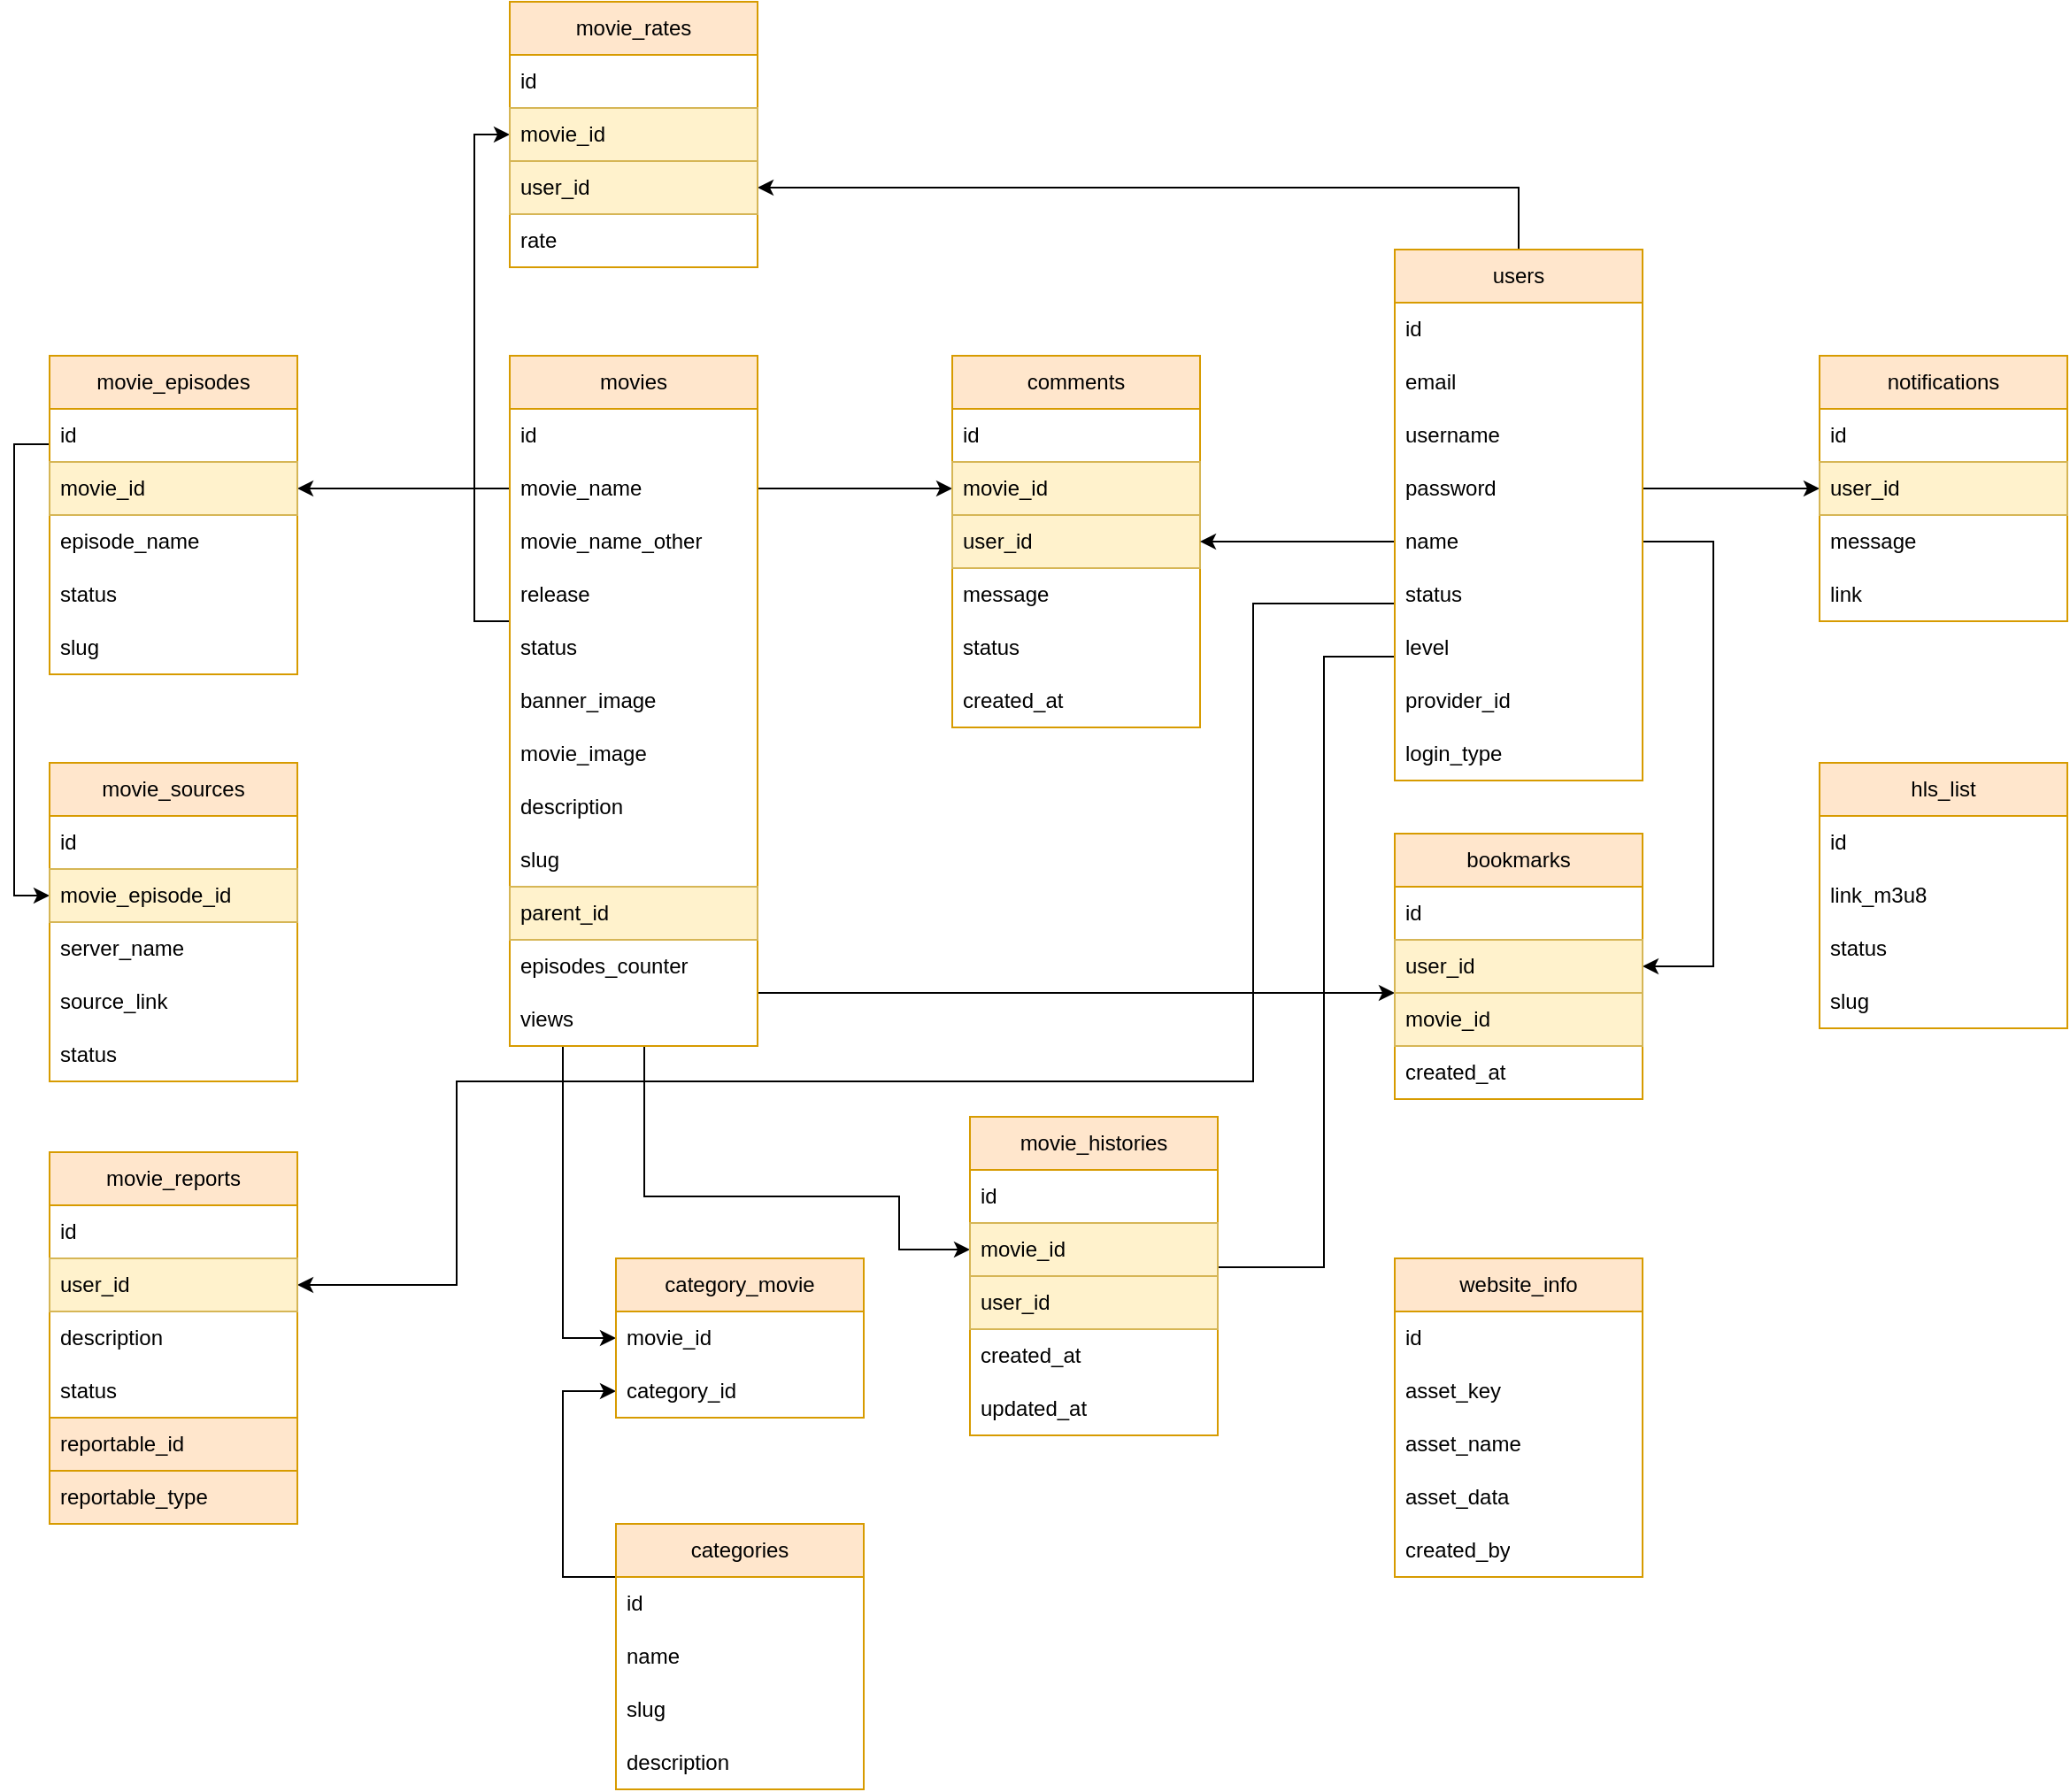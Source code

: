 <mxfile version="24.5.2" type="device">
  <diagram name="Page-1" id="3F2ROLYlYGw2br-M6HLs">
    <mxGraphModel dx="996" dy="535" grid="1" gridSize="10" guides="1" tooltips="1" connect="1" arrows="1" fold="1" page="1" pageScale="1" pageWidth="850" pageHeight="1100" math="0" shadow="0">
      <root>
        <mxCell id="0" />
        <mxCell id="1" parent="0" />
        <mxCell id="hIImAG4Ei0qnT4Fh30qs-20" style="edgeStyle=orthogonalEdgeStyle;rounded=0;orthogonalLoop=1;jettySize=auto;html=1;" parent="1" source="hIImAG4Ei0qnT4Fh30qs-2" target="hIImAG4Ei0qnT4Fh30qs-12" edge="1">
          <mxGeometry relative="1" as="geometry">
            <Array as="points">
              <mxPoint x="400" y="325" />
              <mxPoint x="400" y="325" />
            </Array>
          </mxGeometry>
        </mxCell>
        <mxCell id="hIImAG4Ei0qnT4Fh30qs-46" style="edgeStyle=orthogonalEdgeStyle;rounded=0;orthogonalLoop=1;jettySize=auto;html=1;" parent="1" source="hIImAG4Ei0qnT4Fh30qs-2" target="hIImAG4Ei0qnT4Fh30qs-42" edge="1">
          <mxGeometry relative="1" as="geometry">
            <Array as="points">
              <mxPoint x="530" y="625" />
            </Array>
          </mxGeometry>
        </mxCell>
        <mxCell id="hIImAG4Ei0qnT4Fh30qs-53" style="edgeStyle=orthogonalEdgeStyle;rounded=0;orthogonalLoop=1;jettySize=auto;html=1;" parent="1" source="hIImAG4Ei0qnT4Fh30qs-2" target="hIImAG4Ei0qnT4Fh30qs-49" edge="1">
          <mxGeometry relative="1" as="geometry">
            <Array as="points">
              <mxPoint x="400" y="400" />
              <mxPoint x="400" y="125" />
            </Array>
          </mxGeometry>
        </mxCell>
        <mxCell id="hIImAG4Ei0qnT4Fh30qs-60" style="edgeStyle=orthogonalEdgeStyle;rounded=0;orthogonalLoop=1;jettySize=auto;html=1;entryX=0;entryY=0.5;entryDx=0;entryDy=0;" parent="1" source="hIImAG4Ei0qnT4Fh30qs-2" target="hIImAG4Ei0qnT4Fh30qs-57" edge="1">
          <mxGeometry relative="1" as="geometry">
            <Array as="points">
              <mxPoint x="496" y="725" />
              <mxPoint x="640" y="725" />
              <mxPoint x="640" y="755" />
            </Array>
            <mxPoint x="490" y="580" as="sourcePoint" />
            <mxPoint x="650" y="740" as="targetPoint" />
          </mxGeometry>
        </mxCell>
        <mxCell id="oTdd736BP29CeWMRSeP5-14" style="edgeStyle=orthogonalEdgeStyle;rounded=0;orthogonalLoop=1;jettySize=auto;html=1;entryX=0;entryY=0.5;entryDx=0;entryDy=0;" parent="1" source="hIImAG4Ei0qnT4Fh30qs-2" target="oTdd736BP29CeWMRSeP5-7" edge="1">
          <mxGeometry relative="1" as="geometry">
            <Array as="points">
              <mxPoint x="450" y="805" />
            </Array>
          </mxGeometry>
        </mxCell>
        <mxCell id="myGeq7_MrkGCZ5Ku5kdF-7" style="edgeStyle=orthogonalEdgeStyle;rounded=0;orthogonalLoop=1;jettySize=auto;html=1;" parent="1" source="hIImAG4Ei0qnT4Fh30qs-2" target="hIImAG4Ei0qnT4Fh30qs-25" edge="1">
          <mxGeometry relative="1" as="geometry">
            <Array as="points">
              <mxPoint x="590" y="325" />
              <mxPoint x="590" y="325" />
            </Array>
          </mxGeometry>
        </mxCell>
        <mxCell id="hIImAG4Ei0qnT4Fh30qs-2" value="movies" style="swimlane;fontStyle=0;childLayout=stackLayout;horizontal=1;startSize=30;horizontalStack=0;resizeParent=1;resizeParentMax=0;resizeLast=0;collapsible=1;marginBottom=0;whiteSpace=wrap;html=1;fillColor=#ffe6cc;strokeColor=#d79b00;" parent="1" vertex="1">
          <mxGeometry x="420" y="250" width="140" height="390" as="geometry" />
        </mxCell>
        <mxCell id="hIImAG4Ei0qnT4Fh30qs-3" value="id" style="text;align=left;verticalAlign=middle;spacingLeft=4;spacingRight=4;overflow=hidden;points=[[0,0.5],[1,0.5]];portConstraint=eastwest;rotatable=0;whiteSpace=wrap;html=1;" parent="hIImAG4Ei0qnT4Fh30qs-2" vertex="1">
          <mxGeometry y="30" width="140" height="30" as="geometry" />
        </mxCell>
        <mxCell id="hIImAG4Ei0qnT4Fh30qs-4" value="movie_name" style="text;align=left;verticalAlign=middle;spacingLeft=4;spacingRight=4;overflow=hidden;points=[[0,0.5],[1,0.5]];portConstraint=eastwest;rotatable=0;whiteSpace=wrap;html=1;" parent="hIImAG4Ei0qnT4Fh30qs-2" vertex="1">
          <mxGeometry y="60" width="140" height="30" as="geometry" />
        </mxCell>
        <mxCell id="hIImAG4Ei0qnT4Fh30qs-21" value="movie_name_other" style="text;align=left;verticalAlign=middle;spacingLeft=4;spacingRight=4;overflow=hidden;points=[[0,0.5],[1,0.5]];portConstraint=eastwest;rotatable=0;whiteSpace=wrap;html=1;" parent="hIImAG4Ei0qnT4Fh30qs-2" vertex="1">
          <mxGeometry y="90" width="140" height="30" as="geometry" />
        </mxCell>
        <mxCell id="hIImAG4Ei0qnT4Fh30qs-5" value="release" style="text;align=left;verticalAlign=middle;spacingLeft=4;spacingRight=4;overflow=hidden;points=[[0,0.5],[1,0.5]];portConstraint=eastwest;rotatable=0;whiteSpace=wrap;html=1;" parent="hIImAG4Ei0qnT4Fh30qs-2" vertex="1">
          <mxGeometry y="120" width="140" height="30" as="geometry" />
        </mxCell>
        <mxCell id="hIImAG4Ei0qnT4Fh30qs-6" value="status" style="text;align=left;verticalAlign=middle;spacingLeft=4;spacingRight=4;overflow=hidden;points=[[0,0.5],[1,0.5]];portConstraint=eastwest;rotatable=0;whiteSpace=wrap;html=1;" parent="hIImAG4Ei0qnT4Fh30qs-2" vertex="1">
          <mxGeometry y="150" width="140" height="30" as="geometry" />
        </mxCell>
        <mxCell id="hIImAG4Ei0qnT4Fh30qs-7" value="banner_image" style="text;align=left;verticalAlign=middle;spacingLeft=4;spacingRight=4;overflow=hidden;points=[[0,0.5],[1,0.5]];portConstraint=eastwest;rotatable=0;whiteSpace=wrap;html=1;" parent="hIImAG4Ei0qnT4Fh30qs-2" vertex="1">
          <mxGeometry y="180" width="140" height="30" as="geometry" />
        </mxCell>
        <mxCell id="hIImAG4Ei0qnT4Fh30qs-9" value="movie_image" style="text;align=left;verticalAlign=middle;spacingLeft=4;spacingRight=4;overflow=hidden;points=[[0,0.5],[1,0.5]];portConstraint=eastwest;rotatable=0;whiteSpace=wrap;html=1;" parent="hIImAG4Ei0qnT4Fh30qs-2" vertex="1">
          <mxGeometry y="210" width="140" height="30" as="geometry" />
        </mxCell>
        <mxCell id="hIImAG4Ei0qnT4Fh30qs-8" value="description" style="text;align=left;verticalAlign=middle;spacingLeft=4;spacingRight=4;overflow=hidden;points=[[0,0.5],[1,0.5]];portConstraint=eastwest;rotatable=0;whiteSpace=wrap;html=1;" parent="hIImAG4Ei0qnT4Fh30qs-2" vertex="1">
          <mxGeometry y="240" width="140" height="30" as="geometry" />
        </mxCell>
        <mxCell id="oTdd736BP29CeWMRSeP5-15" value="slug" style="text;align=left;verticalAlign=middle;spacingLeft=4;spacingRight=4;overflow=hidden;points=[[0,0.5],[1,0.5]];portConstraint=eastwest;rotatable=0;whiteSpace=wrap;html=1;" parent="hIImAG4Ei0qnT4Fh30qs-2" vertex="1">
          <mxGeometry y="270" width="140" height="30" as="geometry" />
        </mxCell>
        <mxCell id="hIImAG4Ei0qnT4Fh30qs-22" value="parent_id" style="text;align=left;verticalAlign=middle;spacingLeft=4;spacingRight=4;overflow=hidden;points=[[0,0.5],[1,0.5]];portConstraint=eastwest;rotatable=0;whiteSpace=wrap;html=1;fillColor=#fff2cc;strokeColor=#d6b656;" parent="hIImAG4Ei0qnT4Fh30qs-2" vertex="1">
          <mxGeometry y="300" width="140" height="30" as="geometry" />
        </mxCell>
        <mxCell id="qm9xOhf16qRdDxelfgPN-1" value="episodes_counter" style="text;align=left;verticalAlign=middle;spacingLeft=4;spacingRight=4;overflow=hidden;points=[[0,0.5],[1,0.5]];portConstraint=eastwest;rotatable=0;whiteSpace=wrap;html=1;" parent="hIImAG4Ei0qnT4Fh30qs-2" vertex="1">
          <mxGeometry y="330" width="140" height="30" as="geometry" />
        </mxCell>
        <mxCell id="qm9xOhf16qRdDxelfgPN-2" value="views" style="text;align=left;verticalAlign=middle;spacingLeft=4;spacingRight=4;overflow=hidden;points=[[0,0.5],[1,0.5]];portConstraint=eastwest;rotatable=0;whiteSpace=wrap;html=1;" parent="hIImAG4Ei0qnT4Fh30qs-2" vertex="1">
          <mxGeometry y="360" width="140" height="30" as="geometry" />
        </mxCell>
        <mxCell id="5w0fEQomTx6XCXW9qhA0-1" style="edgeStyle=orthogonalEdgeStyle;rounded=0;orthogonalLoop=1;jettySize=auto;html=1;entryX=0;entryY=0.5;entryDx=0;entryDy=0;" parent="1" source="hIImAG4Ei0qnT4Fh30qs-10" target="hIImAG4Ei0qnT4Fh30qs-78" edge="1">
          <mxGeometry relative="1" as="geometry">
            <Array as="points">
              <mxPoint x="140" y="300" />
              <mxPoint x="140" y="555" />
            </Array>
          </mxGeometry>
        </mxCell>
        <mxCell id="hIImAG4Ei0qnT4Fh30qs-10" value="movie_episodes" style="swimlane;fontStyle=0;childLayout=stackLayout;horizontal=1;startSize=30;horizontalStack=0;resizeParent=1;resizeParentMax=0;resizeLast=0;collapsible=1;marginBottom=0;whiteSpace=wrap;html=1;fillColor=#ffe6cc;strokeColor=#d79b00;" parent="1" vertex="1">
          <mxGeometry x="160" y="250" width="140" height="180" as="geometry" />
        </mxCell>
        <mxCell id="hIImAG4Ei0qnT4Fh30qs-11" value="id" style="text;strokeColor=none;fillColor=none;align=left;verticalAlign=middle;spacingLeft=4;spacingRight=4;overflow=hidden;points=[[0,0.5],[1,0.5]];portConstraint=eastwest;rotatable=0;whiteSpace=wrap;html=1;" parent="hIImAG4Ei0qnT4Fh30qs-10" vertex="1">
          <mxGeometry y="30" width="140" height="30" as="geometry" />
        </mxCell>
        <mxCell id="hIImAG4Ei0qnT4Fh30qs-12" value="movie_id" style="text;strokeColor=#d6b656;fillColor=#fff2cc;align=left;verticalAlign=middle;spacingLeft=4;spacingRight=4;overflow=hidden;points=[[0,0.5],[1,0.5]];portConstraint=eastwest;rotatable=0;whiteSpace=wrap;html=1;" parent="hIImAG4Ei0qnT4Fh30qs-10" vertex="1">
          <mxGeometry y="60" width="140" height="30" as="geometry" />
        </mxCell>
        <mxCell id="hIImAG4Ei0qnT4Fh30qs-13" value="episode_name" style="text;strokeColor=none;fillColor=none;align=left;verticalAlign=middle;spacingLeft=4;spacingRight=4;overflow=hidden;points=[[0,0.5],[1,0.5]];portConstraint=eastwest;rotatable=0;whiteSpace=wrap;html=1;" parent="hIImAG4Ei0qnT4Fh30qs-10" vertex="1">
          <mxGeometry y="90" width="140" height="30" as="geometry" />
        </mxCell>
        <mxCell id="hIImAG4Ei0qnT4Fh30qs-14" value="status" style="text;strokeColor=none;fillColor=none;align=left;verticalAlign=middle;spacingLeft=4;spacingRight=4;overflow=hidden;points=[[0,0.5],[1,0.5]];portConstraint=eastwest;rotatable=0;whiteSpace=wrap;html=1;" parent="hIImAG4Ei0qnT4Fh30qs-10" vertex="1">
          <mxGeometry y="120" width="140" height="30" as="geometry" />
        </mxCell>
        <mxCell id="TMlzCSbYXkpU7gzvLqL6-2" value="slug" style="text;strokeColor=none;fillColor=none;align=left;verticalAlign=middle;spacingLeft=4;spacingRight=4;overflow=hidden;points=[[0,0.5],[1,0.5]];portConstraint=eastwest;rotatable=0;whiteSpace=wrap;html=1;" parent="hIImAG4Ei0qnT4Fh30qs-10" vertex="1">
          <mxGeometry y="150" width="140" height="30" as="geometry" />
        </mxCell>
        <mxCell id="hIImAG4Ei0qnT4Fh30qs-23" value="comments" style="swimlane;fontStyle=0;childLayout=stackLayout;horizontal=1;startSize=30;horizontalStack=0;resizeParent=1;resizeParentMax=0;resizeLast=0;collapsible=1;marginBottom=0;whiteSpace=wrap;html=1;fillColor=#ffe6cc;strokeColor=#d79b00;" parent="1" vertex="1">
          <mxGeometry x="670" y="250" width="140" height="210" as="geometry" />
        </mxCell>
        <mxCell id="hIImAG4Ei0qnT4Fh30qs-24" value="id" style="text;strokeColor=none;fillColor=none;align=left;verticalAlign=middle;spacingLeft=4;spacingRight=4;overflow=hidden;points=[[0,0.5],[1,0.5]];portConstraint=eastwest;rotatable=0;whiteSpace=wrap;html=1;" parent="hIImAG4Ei0qnT4Fh30qs-23" vertex="1">
          <mxGeometry y="30" width="140" height="30" as="geometry" />
        </mxCell>
        <mxCell id="hIImAG4Ei0qnT4Fh30qs-25" value="movie_id" style="text;strokeColor=#d6b656;fillColor=#fff2cc;align=left;verticalAlign=middle;spacingLeft=4;spacingRight=4;overflow=hidden;points=[[0,0.5],[1,0.5]];portConstraint=eastwest;rotatable=0;whiteSpace=wrap;html=1;" parent="hIImAG4Ei0qnT4Fh30qs-23" vertex="1">
          <mxGeometry y="60" width="140" height="30" as="geometry" />
        </mxCell>
        <mxCell id="hIImAG4Ei0qnT4Fh30qs-27" value="user_id" style="text;strokeColor=#d6b656;fillColor=#fff2cc;align=left;verticalAlign=middle;spacingLeft=4;spacingRight=4;overflow=hidden;points=[[0,0.5],[1,0.5]];portConstraint=eastwest;rotatable=0;whiteSpace=wrap;html=1;" parent="hIImAG4Ei0qnT4Fh30qs-23" vertex="1">
          <mxGeometry y="90" width="140" height="30" as="geometry" />
        </mxCell>
        <mxCell id="hIImAG4Ei0qnT4Fh30qs-26" value="message" style="text;strokeColor=none;fillColor=none;align=left;verticalAlign=middle;spacingLeft=4;spacingRight=4;overflow=hidden;points=[[0,0.5],[1,0.5]];portConstraint=eastwest;rotatable=0;whiteSpace=wrap;html=1;" parent="hIImAG4Ei0qnT4Fh30qs-23" vertex="1">
          <mxGeometry y="120" width="140" height="30" as="geometry" />
        </mxCell>
        <mxCell id="hIImAG4Ei0qnT4Fh30qs-28" value="status" style="text;strokeColor=none;fillColor=none;align=left;verticalAlign=middle;spacingLeft=4;spacingRight=4;overflow=hidden;points=[[0,0.5],[1,0.5]];portConstraint=eastwest;rotatable=0;whiteSpace=wrap;html=1;" parent="hIImAG4Ei0qnT4Fh30qs-23" vertex="1">
          <mxGeometry y="150" width="140" height="30" as="geometry" />
        </mxCell>
        <mxCell id="hIImAG4Ei0qnT4Fh30qs-30" value="created_at" style="text;strokeColor=none;fillColor=none;align=left;verticalAlign=middle;spacingLeft=4;spacingRight=4;overflow=hidden;points=[[0,0.5],[1,0.5]];portConstraint=eastwest;rotatable=0;whiteSpace=wrap;html=1;" parent="hIImAG4Ei0qnT4Fh30qs-23" vertex="1">
          <mxGeometry y="180" width="140" height="30" as="geometry" />
        </mxCell>
        <mxCell id="hIImAG4Ei0qnT4Fh30qs-37" style="edgeStyle=orthogonalEdgeStyle;rounded=0;orthogonalLoop=1;jettySize=auto;html=1;" parent="1" source="hIImAG4Ei0qnT4Fh30qs-31" target="hIImAG4Ei0qnT4Fh30qs-27" edge="1">
          <mxGeometry relative="1" as="geometry">
            <Array as="points">
              <mxPoint x="890" y="355" />
              <mxPoint x="890" y="355" />
            </Array>
          </mxGeometry>
        </mxCell>
        <mxCell id="hIImAG4Ei0qnT4Fh30qs-45" style="edgeStyle=orthogonalEdgeStyle;rounded=0;orthogonalLoop=1;jettySize=auto;html=1;" parent="1" source="hIImAG4Ei0qnT4Fh30qs-31" target="hIImAG4Ei0qnT4Fh30qs-41" edge="1">
          <mxGeometry relative="1" as="geometry">
            <Array as="points">
              <mxPoint x="1100" y="355" />
              <mxPoint x="1100" y="595" />
            </Array>
          </mxGeometry>
        </mxCell>
        <mxCell id="hIImAG4Ei0qnT4Fh30qs-54" style="edgeStyle=orthogonalEdgeStyle;rounded=0;orthogonalLoop=1;jettySize=auto;html=1;" parent="1" source="hIImAG4Ei0qnT4Fh30qs-31" target="hIImAG4Ei0qnT4Fh30qs-50" edge="1">
          <mxGeometry relative="1" as="geometry" />
        </mxCell>
        <mxCell id="hIImAG4Ei0qnT4Fh30qs-72" style="edgeStyle=orthogonalEdgeStyle;rounded=0;orthogonalLoop=1;jettySize=auto;html=1;entryX=0;entryY=0.5;entryDx=0;entryDy=0;" parent="1" source="hIImAG4Ei0qnT4Fh30qs-31" target="hIImAG4Ei0qnT4Fh30qs-69" edge="1">
          <mxGeometry relative="1" as="geometry">
            <Array as="points">
              <mxPoint x="1110" y="325" />
              <mxPoint x="1110" y="325" />
            </Array>
          </mxGeometry>
        </mxCell>
        <mxCell id="hIImAG4Ei0qnT4Fh30qs-75" style="edgeStyle=orthogonalEdgeStyle;rounded=0;orthogonalLoop=1;jettySize=auto;html=1;" parent="1" source="hIImAG4Ei0qnT4Fh30qs-31" target="hIImAG4Ei0qnT4Fh30qs-58" edge="1">
          <mxGeometry relative="1" as="geometry">
            <Array as="points">
              <mxPoint x="880" y="420" />
              <mxPoint x="880" y="765" />
            </Array>
          </mxGeometry>
        </mxCell>
        <mxCell id="ieVEfI5urhvSxAxaUCxs-3" style="edgeStyle=orthogonalEdgeStyle;rounded=0;orthogonalLoop=1;jettySize=auto;html=1;entryX=1;entryY=0.5;entryDx=0;entryDy=0;" parent="1" target="ieVEfI5urhvSxAxaUCxs-1" edge="1">
          <mxGeometry relative="1" as="geometry">
            <mxPoint x="920" y="370" as="sourcePoint" />
            <mxPoint x="290" y="805" as="targetPoint" />
            <Array as="points">
              <mxPoint x="920" y="390" />
              <mxPoint x="840" y="390" />
              <mxPoint x="840" y="660" />
              <mxPoint x="390" y="660" />
              <mxPoint x="390" y="775" />
            </Array>
          </mxGeometry>
        </mxCell>
        <mxCell id="hIImAG4Ei0qnT4Fh30qs-31" value="users" style="swimlane;fontStyle=0;childLayout=stackLayout;horizontal=1;startSize=30;horizontalStack=0;resizeParent=1;resizeParentMax=0;resizeLast=0;collapsible=1;marginBottom=0;whiteSpace=wrap;html=1;fillColor=#ffe6cc;strokeColor=#d79b00;" parent="1" vertex="1">
          <mxGeometry x="920" y="190" width="140" height="300" as="geometry" />
        </mxCell>
        <mxCell id="hIImAG4Ei0qnT4Fh30qs-32" value="id" style="text;strokeColor=none;fillColor=none;align=left;verticalAlign=middle;spacingLeft=4;spacingRight=4;overflow=hidden;points=[[0,0.5],[1,0.5]];portConstraint=eastwest;rotatable=0;whiteSpace=wrap;html=1;" parent="hIImAG4Ei0qnT4Fh30qs-31" vertex="1">
          <mxGeometry y="30" width="140" height="30" as="geometry" />
        </mxCell>
        <mxCell id="hIImAG4Ei0qnT4Fh30qs-36" value="email" style="text;strokeColor=none;fillColor=none;align=left;verticalAlign=middle;spacingLeft=4;spacingRight=4;overflow=hidden;points=[[0,0.5],[1,0.5]];portConstraint=eastwest;rotatable=0;whiteSpace=wrap;html=1;" parent="hIImAG4Ei0qnT4Fh30qs-31" vertex="1">
          <mxGeometry y="60" width="140" height="30" as="geometry" />
        </mxCell>
        <mxCell id="hIImAG4Ei0qnT4Fh30qs-34" value="username" style="text;strokeColor=none;fillColor=none;align=left;verticalAlign=middle;spacingLeft=4;spacingRight=4;overflow=hidden;points=[[0,0.5],[1,0.5]];portConstraint=eastwest;rotatable=0;whiteSpace=wrap;html=1;" parent="hIImAG4Ei0qnT4Fh30qs-31" vertex="1">
          <mxGeometry y="90" width="140" height="30" as="geometry" />
        </mxCell>
        <mxCell id="hIImAG4Ei0qnT4Fh30qs-35" value="password" style="text;strokeColor=none;fillColor=none;align=left;verticalAlign=middle;spacingLeft=4;spacingRight=4;overflow=hidden;points=[[0,0.5],[1,0.5]];portConstraint=eastwest;rotatable=0;whiteSpace=wrap;html=1;" parent="hIImAG4Ei0qnT4Fh30qs-31" vertex="1">
          <mxGeometry y="120" width="140" height="30" as="geometry" />
        </mxCell>
        <mxCell id="hIImAG4Ei0qnT4Fh30qs-33" value="name" style="text;align=left;verticalAlign=middle;spacingLeft=4;spacingRight=4;overflow=hidden;points=[[0,0.5],[1,0.5]];portConstraint=eastwest;rotatable=0;whiteSpace=wrap;html=1;" parent="hIImAG4Ei0qnT4Fh30qs-31" vertex="1">
          <mxGeometry y="150" width="140" height="30" as="geometry" />
        </mxCell>
        <mxCell id="hIImAG4Ei0qnT4Fh30qs-38" value="status" style="text;strokeColor=none;fillColor=none;align=left;verticalAlign=middle;spacingLeft=4;spacingRight=4;overflow=hidden;points=[[0,0.5],[1,0.5]];portConstraint=eastwest;rotatable=0;whiteSpace=wrap;html=1;" parent="hIImAG4Ei0qnT4Fh30qs-31" vertex="1">
          <mxGeometry y="180" width="140" height="30" as="geometry" />
        </mxCell>
        <mxCell id="xdT06vfrE463Hw5uUpXU-1" value="level" style="text;strokeColor=none;fillColor=none;align=left;verticalAlign=middle;spacingLeft=4;spacingRight=4;overflow=hidden;points=[[0,0.5],[1,0.5]];portConstraint=eastwest;rotatable=0;whiteSpace=wrap;html=1;" parent="hIImAG4Ei0qnT4Fh30qs-31" vertex="1">
          <mxGeometry y="210" width="140" height="30" as="geometry" />
        </mxCell>
        <mxCell id="xdT06vfrE463Hw5uUpXU-2" value="provider_id" style="text;strokeColor=none;fillColor=none;align=left;verticalAlign=middle;spacingLeft=4;spacingRight=4;overflow=hidden;points=[[0,0.5],[1,0.5]];portConstraint=eastwest;rotatable=0;whiteSpace=wrap;html=1;" parent="hIImAG4Ei0qnT4Fh30qs-31" vertex="1">
          <mxGeometry y="240" width="140" height="30" as="geometry" />
        </mxCell>
        <mxCell id="hIImAG4Ei0qnT4Fh30qs-74" value="login_type" style="text;strokeColor=none;fillColor=none;align=left;verticalAlign=middle;spacingLeft=4;spacingRight=4;overflow=hidden;points=[[0,0.5],[1,0.5]];portConstraint=eastwest;rotatable=0;whiteSpace=wrap;html=1;" parent="hIImAG4Ei0qnT4Fh30qs-31" vertex="1">
          <mxGeometry y="270" width="140" height="30" as="geometry" />
        </mxCell>
        <mxCell id="hIImAG4Ei0qnT4Fh30qs-39" value="bookmarks" style="swimlane;fontStyle=0;childLayout=stackLayout;horizontal=1;startSize=30;horizontalStack=0;resizeParent=1;resizeParentMax=0;resizeLast=0;collapsible=1;marginBottom=0;whiteSpace=wrap;html=1;fillColor=#ffe6cc;strokeColor=#d79b00;" parent="1" vertex="1">
          <mxGeometry x="920" y="520" width="140" height="150" as="geometry" />
        </mxCell>
        <mxCell id="hIImAG4Ei0qnT4Fh30qs-40" value="id" style="text;strokeColor=none;fillColor=none;align=left;verticalAlign=middle;spacingLeft=4;spacingRight=4;overflow=hidden;points=[[0,0.5],[1,0.5]];portConstraint=eastwest;rotatable=0;whiteSpace=wrap;html=1;" parent="hIImAG4Ei0qnT4Fh30qs-39" vertex="1">
          <mxGeometry y="30" width="140" height="30" as="geometry" />
        </mxCell>
        <mxCell id="hIImAG4Ei0qnT4Fh30qs-41" value="user_id" style="text;strokeColor=#d6b656;fillColor=#fff2cc;align=left;verticalAlign=middle;spacingLeft=4;spacingRight=4;overflow=hidden;points=[[0,0.5],[1,0.5]];portConstraint=eastwest;rotatable=0;whiteSpace=wrap;html=1;" parent="hIImAG4Ei0qnT4Fh30qs-39" vertex="1">
          <mxGeometry y="60" width="140" height="30" as="geometry" />
        </mxCell>
        <mxCell id="hIImAG4Ei0qnT4Fh30qs-42" value="movie_id" style="text;strokeColor=#d6b656;fillColor=#fff2cc;align=left;verticalAlign=middle;spacingLeft=4;spacingRight=4;overflow=hidden;points=[[0,0.5],[1,0.5]];portConstraint=eastwest;rotatable=0;whiteSpace=wrap;html=1;" parent="hIImAG4Ei0qnT4Fh30qs-39" vertex="1">
          <mxGeometry y="90" width="140" height="30" as="geometry" />
        </mxCell>
        <mxCell id="hIImAG4Ei0qnT4Fh30qs-44" value="created_at" style="text;strokeColor=none;fillColor=none;align=left;verticalAlign=middle;spacingLeft=4;spacingRight=4;overflow=hidden;points=[[0,0.5],[1,0.5]];portConstraint=eastwest;rotatable=0;whiteSpace=wrap;html=1;" parent="hIImAG4Ei0qnT4Fh30qs-39" vertex="1">
          <mxGeometry y="120" width="140" height="30" as="geometry" />
        </mxCell>
        <mxCell id="hIImAG4Ei0qnT4Fh30qs-47" value="movie_rates" style="swimlane;fontStyle=0;childLayout=stackLayout;horizontal=1;startSize=30;horizontalStack=0;resizeParent=1;resizeParentMax=0;resizeLast=0;collapsible=1;marginBottom=0;whiteSpace=wrap;html=1;fillColor=#ffe6cc;strokeColor=#d79b00;" parent="1" vertex="1">
          <mxGeometry x="420" y="50" width="140" height="150" as="geometry" />
        </mxCell>
        <mxCell id="hIImAG4Ei0qnT4Fh30qs-48" value="id" style="text;strokeColor=none;fillColor=none;align=left;verticalAlign=middle;spacingLeft=4;spacingRight=4;overflow=hidden;points=[[0,0.5],[1,0.5]];portConstraint=eastwest;rotatable=0;whiteSpace=wrap;html=1;" parent="hIImAG4Ei0qnT4Fh30qs-47" vertex="1">
          <mxGeometry y="30" width="140" height="30" as="geometry" />
        </mxCell>
        <mxCell id="hIImAG4Ei0qnT4Fh30qs-49" value="movie_id" style="text;strokeColor=#d6b656;fillColor=#fff2cc;align=left;verticalAlign=middle;spacingLeft=4;spacingRight=4;overflow=hidden;points=[[0,0.5],[1,0.5]];portConstraint=eastwest;rotatable=0;whiteSpace=wrap;html=1;" parent="hIImAG4Ei0qnT4Fh30qs-47" vertex="1">
          <mxGeometry y="60" width="140" height="30" as="geometry" />
        </mxCell>
        <mxCell id="hIImAG4Ei0qnT4Fh30qs-50" value="user_id" style="text;strokeColor=#d6b656;fillColor=#fff2cc;align=left;verticalAlign=middle;spacingLeft=4;spacingRight=4;overflow=hidden;points=[[0,0.5],[1,0.5]];portConstraint=eastwest;rotatable=0;whiteSpace=wrap;html=1;" parent="hIImAG4Ei0qnT4Fh30qs-47" vertex="1">
          <mxGeometry y="90" width="140" height="30" as="geometry" />
        </mxCell>
        <mxCell id="hIImAG4Ei0qnT4Fh30qs-51" value="rate" style="text;strokeColor=none;fillColor=none;align=left;verticalAlign=middle;spacingLeft=4;spacingRight=4;overflow=hidden;points=[[0,0.5],[1,0.5]];portConstraint=eastwest;rotatable=0;whiteSpace=wrap;html=1;" parent="hIImAG4Ei0qnT4Fh30qs-47" vertex="1">
          <mxGeometry y="120" width="140" height="30" as="geometry" />
        </mxCell>
        <mxCell id="hIImAG4Ei0qnT4Fh30qs-55" value="movie_histories" style="swimlane;fontStyle=0;childLayout=stackLayout;horizontal=1;startSize=30;horizontalStack=0;resizeParent=1;resizeParentMax=0;resizeLast=0;collapsible=1;marginBottom=0;whiteSpace=wrap;html=1;fillColor=#ffe6cc;strokeColor=#d79b00;" parent="1" vertex="1">
          <mxGeometry x="680" y="680" width="140" height="180" as="geometry" />
        </mxCell>
        <mxCell id="hIImAG4Ei0qnT4Fh30qs-56" value="id" style="text;strokeColor=none;fillColor=none;align=left;verticalAlign=middle;spacingLeft=4;spacingRight=4;overflow=hidden;points=[[0,0.5],[1,0.5]];portConstraint=eastwest;rotatable=0;whiteSpace=wrap;html=1;" parent="hIImAG4Ei0qnT4Fh30qs-55" vertex="1">
          <mxGeometry y="30" width="140" height="30" as="geometry" />
        </mxCell>
        <mxCell id="hIImAG4Ei0qnT4Fh30qs-57" value="movie_id" style="text;strokeColor=#d6b656;fillColor=#fff2cc;align=left;verticalAlign=middle;spacingLeft=4;spacingRight=4;overflow=hidden;points=[[0,0.5],[1,0.5]];portConstraint=eastwest;rotatable=0;whiteSpace=wrap;html=1;" parent="hIImAG4Ei0qnT4Fh30qs-55" vertex="1">
          <mxGeometry y="60" width="140" height="30" as="geometry" />
        </mxCell>
        <mxCell id="hIImAG4Ei0qnT4Fh30qs-58" value="user_id" style="text;strokeColor=#d6b656;fillColor=#fff2cc;align=left;verticalAlign=middle;spacingLeft=4;spacingRight=4;overflow=hidden;points=[[0,0.5],[1,0.5]];portConstraint=eastwest;rotatable=0;whiteSpace=wrap;html=1;" parent="hIImAG4Ei0qnT4Fh30qs-55" vertex="1">
          <mxGeometry y="90" width="140" height="30" as="geometry" />
        </mxCell>
        <mxCell id="hIImAG4Ei0qnT4Fh30qs-65" value="created_at" style="text;align=left;verticalAlign=middle;spacingLeft=4;spacingRight=4;overflow=hidden;points=[[0,0.5],[1,0.5]];portConstraint=eastwest;rotatable=0;whiteSpace=wrap;html=1;" parent="hIImAG4Ei0qnT4Fh30qs-55" vertex="1">
          <mxGeometry y="120" width="140" height="30" as="geometry" />
        </mxCell>
        <mxCell id="hIImAG4Ei0qnT4Fh30qs-66" value="updated_at" style="text;align=left;verticalAlign=middle;spacingLeft=4;spacingRight=4;overflow=hidden;points=[[0,0.5],[1,0.5]];portConstraint=eastwest;rotatable=0;whiteSpace=wrap;html=1;" parent="hIImAG4Ei0qnT4Fh30qs-55" vertex="1">
          <mxGeometry y="150" width="140" height="30" as="geometry" />
        </mxCell>
        <mxCell id="hIImAG4Ei0qnT4Fh30qs-67" value="notifications" style="swimlane;fontStyle=0;childLayout=stackLayout;horizontal=1;startSize=30;horizontalStack=0;resizeParent=1;resizeParentMax=0;resizeLast=0;collapsible=1;marginBottom=0;whiteSpace=wrap;html=1;fillColor=#ffe6cc;strokeColor=#d79b00;" parent="1" vertex="1">
          <mxGeometry x="1160" y="250" width="140" height="150" as="geometry" />
        </mxCell>
        <mxCell id="hIImAG4Ei0qnT4Fh30qs-68" value="id" style="text;strokeColor=none;fillColor=none;align=left;verticalAlign=middle;spacingLeft=4;spacingRight=4;overflow=hidden;points=[[0,0.5],[1,0.5]];portConstraint=eastwest;rotatable=0;whiteSpace=wrap;html=1;" parent="hIImAG4Ei0qnT4Fh30qs-67" vertex="1">
          <mxGeometry y="30" width="140" height="30" as="geometry" />
        </mxCell>
        <mxCell id="hIImAG4Ei0qnT4Fh30qs-69" value="user_id" style="text;strokeColor=#d6b656;fillColor=#fff2cc;align=left;verticalAlign=middle;spacingLeft=4;spacingRight=4;overflow=hidden;points=[[0,0.5],[1,0.5]];portConstraint=eastwest;rotatable=0;whiteSpace=wrap;html=1;" parent="hIImAG4Ei0qnT4Fh30qs-67" vertex="1">
          <mxGeometry y="60" width="140" height="30" as="geometry" />
        </mxCell>
        <mxCell id="hIImAG4Ei0qnT4Fh30qs-70" value="message" style="text;strokeColor=none;fillColor=none;align=left;verticalAlign=middle;spacingLeft=4;spacingRight=4;overflow=hidden;points=[[0,0.5],[1,0.5]];portConstraint=eastwest;rotatable=0;whiteSpace=wrap;html=1;" parent="hIImAG4Ei0qnT4Fh30qs-67" vertex="1">
          <mxGeometry y="90" width="140" height="30" as="geometry" />
        </mxCell>
        <mxCell id="hIImAG4Ei0qnT4Fh30qs-73" value="link" style="text;strokeColor=none;fillColor=none;align=left;verticalAlign=middle;spacingLeft=4;spacingRight=4;overflow=hidden;points=[[0,0.5],[1,0.5]];portConstraint=eastwest;rotatable=0;whiteSpace=wrap;html=1;" parent="hIImAG4Ei0qnT4Fh30qs-67" vertex="1">
          <mxGeometry y="120" width="140" height="30" as="geometry" />
        </mxCell>
        <mxCell id="hIImAG4Ei0qnT4Fh30qs-76" value="movie_sources" style="swimlane;fontStyle=0;childLayout=stackLayout;horizontal=1;startSize=30;horizontalStack=0;resizeParent=1;resizeParentMax=0;resizeLast=0;collapsible=1;marginBottom=0;whiteSpace=wrap;html=1;fillColor=#ffe6cc;strokeColor=#d79b00;" parent="1" vertex="1">
          <mxGeometry x="160" y="480" width="140" height="180" as="geometry" />
        </mxCell>
        <mxCell id="hIImAG4Ei0qnT4Fh30qs-77" value="id" style="text;strokeColor=none;fillColor=none;align=left;verticalAlign=middle;spacingLeft=4;spacingRight=4;overflow=hidden;points=[[0,0.5],[1,0.5]];portConstraint=eastwest;rotatable=0;whiteSpace=wrap;html=1;" parent="hIImAG4Ei0qnT4Fh30qs-76" vertex="1">
          <mxGeometry y="30" width="140" height="30" as="geometry" />
        </mxCell>
        <mxCell id="hIImAG4Ei0qnT4Fh30qs-78" value="&lt;span style=&quot;text-align: center;&quot;&gt;movie_episode&lt;/span&gt;_id" style="text;strokeColor=#d6b656;fillColor=#fff2cc;align=left;verticalAlign=middle;spacingLeft=4;spacingRight=4;overflow=hidden;points=[[0,0.5],[1,0.5]];portConstraint=eastwest;rotatable=0;whiteSpace=wrap;html=1;" parent="hIImAG4Ei0qnT4Fh30qs-76" vertex="1">
          <mxGeometry y="60" width="140" height="30" as="geometry" />
        </mxCell>
        <mxCell id="hIImAG4Ei0qnT4Fh30qs-79" value="server_name" style="text;strokeColor=none;fillColor=none;align=left;verticalAlign=middle;spacingLeft=4;spacingRight=4;overflow=hidden;points=[[0,0.5],[1,0.5]];portConstraint=eastwest;rotatable=0;whiteSpace=wrap;html=1;" parent="hIImAG4Ei0qnT4Fh30qs-76" vertex="1">
          <mxGeometry y="90" width="140" height="30" as="geometry" />
        </mxCell>
        <mxCell id="hIImAG4Ei0qnT4Fh30qs-80" value="source_link" style="text;strokeColor=none;fillColor=none;align=left;verticalAlign=middle;spacingLeft=4;spacingRight=4;overflow=hidden;points=[[0,0.5],[1,0.5]];portConstraint=eastwest;rotatable=0;whiteSpace=wrap;html=1;" parent="hIImAG4Ei0qnT4Fh30qs-76" vertex="1">
          <mxGeometry y="120" width="140" height="30" as="geometry" />
        </mxCell>
        <mxCell id="hIImAG4Ei0qnT4Fh30qs-81" value="status" style="text;strokeColor=none;fillColor=none;align=left;verticalAlign=middle;spacingLeft=4;spacingRight=4;overflow=hidden;points=[[0,0.5],[1,0.5]];portConstraint=eastwest;rotatable=0;whiteSpace=wrap;html=1;" parent="hIImAG4Ei0qnT4Fh30qs-76" vertex="1">
          <mxGeometry y="150" width="140" height="30" as="geometry" />
        </mxCell>
        <mxCell id="hIImAG4Ei0qnT4Fh30qs-84" value="movie_reports" style="swimlane;fontStyle=0;childLayout=stackLayout;horizontal=1;startSize=30;horizontalStack=0;resizeParent=1;resizeParentMax=0;resizeLast=0;collapsible=1;marginBottom=0;whiteSpace=wrap;html=1;fillColor=#ffe6cc;strokeColor=#d79b00;" parent="1" vertex="1">
          <mxGeometry x="160" y="700" width="140" height="210" as="geometry" />
        </mxCell>
        <mxCell id="hIImAG4Ei0qnT4Fh30qs-85" value="id" style="text;strokeColor=none;fillColor=none;align=left;verticalAlign=middle;spacingLeft=4;spacingRight=4;overflow=hidden;points=[[0,0.5],[1,0.5]];portConstraint=eastwest;rotatable=0;whiteSpace=wrap;html=1;" parent="hIImAG4Ei0qnT4Fh30qs-84" vertex="1">
          <mxGeometry y="30" width="140" height="30" as="geometry" />
        </mxCell>
        <mxCell id="ieVEfI5urhvSxAxaUCxs-1" value="user_id" style="text;strokeColor=#d6b656;fillColor=#fff2cc;align=left;verticalAlign=middle;spacingLeft=4;spacingRight=4;overflow=hidden;points=[[0,0.5],[1,0.5]];portConstraint=eastwest;rotatable=0;whiteSpace=wrap;html=1;" parent="hIImAG4Ei0qnT4Fh30qs-84" vertex="1">
          <mxGeometry y="60" width="140" height="30" as="geometry" />
        </mxCell>
        <mxCell id="hIImAG4Ei0qnT4Fh30qs-87" value="description" style="text;strokeColor=none;fillColor=none;align=left;verticalAlign=middle;spacingLeft=4;spacingRight=4;overflow=hidden;points=[[0,0.5],[1,0.5]];portConstraint=eastwest;rotatable=0;whiteSpace=wrap;html=1;" parent="hIImAG4Ei0qnT4Fh30qs-84" vertex="1">
          <mxGeometry y="90" width="140" height="30" as="geometry" />
        </mxCell>
        <mxCell id="hIImAG4Ei0qnT4Fh30qs-89" value="status" style="text;strokeColor=none;fillColor=none;align=left;verticalAlign=middle;spacingLeft=4;spacingRight=4;overflow=hidden;points=[[0,0.5],[1,0.5]];portConstraint=eastwest;rotatable=0;whiteSpace=wrap;html=1;" parent="hIImAG4Ei0qnT4Fh30qs-84" vertex="1">
          <mxGeometry y="120" width="140" height="30" as="geometry" />
        </mxCell>
        <mxCell id="68quhR9GoZKZCb5r3fFN-1" value="reportable_id" style="text;strokeColor=#d79b00;fillColor=#ffe6cc;align=left;verticalAlign=middle;spacingLeft=4;spacingRight=4;overflow=hidden;points=[[0,0.5],[1,0.5]];portConstraint=eastwest;rotatable=0;whiteSpace=wrap;html=1;" parent="hIImAG4Ei0qnT4Fh30qs-84" vertex="1">
          <mxGeometry y="150" width="140" height="30" as="geometry" />
        </mxCell>
        <mxCell id="68quhR9GoZKZCb5r3fFN-2" value="reportable_type" style="text;strokeColor=#d79b00;fillColor=#ffe6cc;align=left;verticalAlign=middle;spacingLeft=4;spacingRight=4;overflow=hidden;points=[[0,0.5],[1,0.5]];portConstraint=eastwest;rotatable=0;whiteSpace=wrap;html=1;" parent="hIImAG4Ei0qnT4Fh30qs-84" vertex="1">
          <mxGeometry y="180" width="140" height="30" as="geometry" />
        </mxCell>
        <mxCell id="ieVEfI5urhvSxAxaUCxs-6" style="edgeStyle=orthogonalEdgeStyle;rounded=0;orthogonalLoop=1;jettySize=auto;html=1;" parent="1" source="oTdd736BP29CeWMRSeP5-2" target="oTdd736BP29CeWMRSeP5-8" edge="1">
          <mxGeometry relative="1" as="geometry">
            <Array as="points">
              <mxPoint x="450" y="940" />
              <mxPoint x="450" y="835" />
            </Array>
          </mxGeometry>
        </mxCell>
        <mxCell id="oTdd736BP29CeWMRSeP5-2" value="categories" style="swimlane;fontStyle=0;childLayout=stackLayout;horizontal=1;startSize=30;horizontalStack=0;resizeParent=1;resizeParentMax=0;resizeLast=0;collapsible=1;marginBottom=0;whiteSpace=wrap;html=1;fillColor=#ffe6cc;strokeColor=#d79b00;" parent="1" vertex="1">
          <mxGeometry x="480" y="910" width="140" height="150" as="geometry" />
        </mxCell>
        <mxCell id="oTdd736BP29CeWMRSeP5-3" value="id" style="text;strokeColor=none;fillColor=none;align=left;verticalAlign=middle;spacingLeft=4;spacingRight=4;overflow=hidden;points=[[0,0.5],[1,0.5]];portConstraint=eastwest;rotatable=0;whiteSpace=wrap;html=1;" parent="oTdd736BP29CeWMRSeP5-2" vertex="1">
          <mxGeometry y="30" width="140" height="30" as="geometry" />
        </mxCell>
        <mxCell id="oTdd736BP29CeWMRSeP5-4" value="name" style="text;strokeColor=none;fillColor=none;align=left;verticalAlign=middle;spacingLeft=4;spacingRight=4;overflow=hidden;points=[[0,0.5],[1,0.5]];portConstraint=eastwest;rotatable=0;whiteSpace=wrap;html=1;" parent="oTdd736BP29CeWMRSeP5-2" vertex="1">
          <mxGeometry y="60" width="140" height="30" as="geometry" />
        </mxCell>
        <mxCell id="oTdd736BP29CeWMRSeP5-10" value="slug" style="text;strokeColor=none;fillColor=none;align=left;verticalAlign=middle;spacingLeft=4;spacingRight=4;overflow=hidden;points=[[0,0.5],[1,0.5]];portConstraint=eastwest;rotatable=0;whiteSpace=wrap;html=1;" parent="oTdd736BP29CeWMRSeP5-2" vertex="1">
          <mxGeometry y="90" width="140" height="30" as="geometry" />
        </mxCell>
        <mxCell id="TMlzCSbYXkpU7gzvLqL6-1" value="description" style="text;strokeColor=none;fillColor=none;align=left;verticalAlign=middle;spacingLeft=4;spacingRight=4;overflow=hidden;points=[[0,0.5],[1,0.5]];portConstraint=eastwest;rotatable=0;whiteSpace=wrap;html=1;" parent="oTdd736BP29CeWMRSeP5-2" vertex="1">
          <mxGeometry y="120" width="140" height="30" as="geometry" />
        </mxCell>
        <mxCell id="oTdd736BP29CeWMRSeP5-6" value="category_movie" style="swimlane;fontStyle=0;childLayout=stackLayout;horizontal=1;startSize=30;horizontalStack=0;resizeParent=1;resizeParentMax=0;resizeLast=0;collapsible=1;marginBottom=0;whiteSpace=wrap;html=1;fillColor=#ffe6cc;strokeColor=#d79b00;" parent="1" vertex="1">
          <mxGeometry x="480" y="760" width="140" height="90" as="geometry" />
        </mxCell>
        <mxCell id="oTdd736BP29CeWMRSeP5-7" value="movie_id" style="text;strokeColor=none;fillColor=none;align=left;verticalAlign=middle;spacingLeft=4;spacingRight=4;overflow=hidden;points=[[0,0.5],[1,0.5]];portConstraint=eastwest;rotatable=0;whiteSpace=wrap;html=1;" parent="oTdd736BP29CeWMRSeP5-6" vertex="1">
          <mxGeometry y="30" width="140" height="30" as="geometry" />
        </mxCell>
        <mxCell id="oTdd736BP29CeWMRSeP5-8" value="category_id" style="text;strokeColor=none;fillColor=none;align=left;verticalAlign=middle;spacingLeft=4;spacingRight=4;overflow=hidden;points=[[0,0.5],[1,0.5]];portConstraint=eastwest;rotatable=0;whiteSpace=wrap;html=1;" parent="oTdd736BP29CeWMRSeP5-6" vertex="1">
          <mxGeometry y="60" width="140" height="30" as="geometry" />
        </mxCell>
        <mxCell id="myGeq7_MrkGCZ5Ku5kdF-1" value="website_info" style="swimlane;fontStyle=0;childLayout=stackLayout;horizontal=1;startSize=30;horizontalStack=0;resizeParent=1;resizeParentMax=0;resizeLast=0;collapsible=1;marginBottom=0;whiteSpace=wrap;html=1;fillColor=#ffe6cc;strokeColor=#d79b00;" parent="1" vertex="1">
          <mxGeometry x="920" y="760" width="140" height="180" as="geometry" />
        </mxCell>
        <mxCell id="myGeq7_MrkGCZ5Ku5kdF-2" value="id" style="text;strokeColor=none;fillColor=none;align=left;verticalAlign=middle;spacingLeft=4;spacingRight=4;overflow=hidden;points=[[0,0.5],[1,0.5]];portConstraint=eastwest;rotatable=0;whiteSpace=wrap;html=1;" parent="myGeq7_MrkGCZ5Ku5kdF-1" vertex="1">
          <mxGeometry y="30" width="140" height="30" as="geometry" />
        </mxCell>
        <mxCell id="myGeq7_MrkGCZ5Ku5kdF-3" value="asset_key" style="text;strokeColor=none;fillColor=none;align=left;verticalAlign=middle;spacingLeft=4;spacingRight=4;overflow=hidden;points=[[0,0.5],[1,0.5]];portConstraint=eastwest;rotatable=0;whiteSpace=wrap;html=1;" parent="myGeq7_MrkGCZ5Ku5kdF-1" vertex="1">
          <mxGeometry y="60" width="140" height="30" as="geometry" />
        </mxCell>
        <mxCell id="myGeq7_MrkGCZ5Ku5kdF-4" value="asset_name" style="text;strokeColor=none;fillColor=none;align=left;verticalAlign=middle;spacingLeft=4;spacingRight=4;overflow=hidden;points=[[0,0.5],[1,0.5]];portConstraint=eastwest;rotatable=0;whiteSpace=wrap;html=1;" parent="myGeq7_MrkGCZ5Ku5kdF-1" vertex="1">
          <mxGeometry y="90" width="140" height="30" as="geometry" />
        </mxCell>
        <mxCell id="myGeq7_MrkGCZ5Ku5kdF-5" value="asset_data" style="text;strokeColor=none;fillColor=none;align=left;verticalAlign=middle;spacingLeft=4;spacingRight=4;overflow=hidden;points=[[0,0.5],[1,0.5]];portConstraint=eastwest;rotatable=0;whiteSpace=wrap;html=1;" parent="myGeq7_MrkGCZ5Ku5kdF-1" vertex="1">
          <mxGeometry y="120" width="140" height="30" as="geometry" />
        </mxCell>
        <mxCell id="myGeq7_MrkGCZ5Ku5kdF-6" value="created_by" style="text;strokeColor=none;fillColor=none;align=left;verticalAlign=middle;spacingLeft=4;spacingRight=4;overflow=hidden;points=[[0,0.5],[1,0.5]];portConstraint=eastwest;rotatable=0;whiteSpace=wrap;html=1;" parent="myGeq7_MrkGCZ5Ku5kdF-1" vertex="1">
          <mxGeometry y="150" width="140" height="30" as="geometry" />
        </mxCell>
        <mxCell id="DGSUiqLSkO8pcQxIk1Uy-1" value="hls_list" style="swimlane;fontStyle=0;childLayout=stackLayout;horizontal=1;startSize=30;horizontalStack=0;resizeParent=1;resizeParentMax=0;resizeLast=0;collapsible=1;marginBottom=0;whiteSpace=wrap;html=1;fillColor=#ffe6cc;strokeColor=#d79b00;" parent="1" vertex="1">
          <mxGeometry x="1160" y="480" width="140" height="150" as="geometry" />
        </mxCell>
        <mxCell id="DGSUiqLSkO8pcQxIk1Uy-2" value="id" style="text;strokeColor=none;fillColor=none;align=left;verticalAlign=middle;spacingLeft=4;spacingRight=4;overflow=hidden;points=[[0,0.5],[1,0.5]];portConstraint=eastwest;rotatable=0;whiteSpace=wrap;html=1;" parent="DGSUiqLSkO8pcQxIk1Uy-1" vertex="1">
          <mxGeometry y="30" width="140" height="30" as="geometry" />
        </mxCell>
        <mxCell id="DGSUiqLSkO8pcQxIk1Uy-3" value="link_m3u8" style="text;align=left;verticalAlign=middle;spacingLeft=4;spacingRight=4;overflow=hidden;points=[[0,0.5],[1,0.5]];portConstraint=eastwest;rotatable=0;whiteSpace=wrap;html=1;" parent="DGSUiqLSkO8pcQxIk1Uy-1" vertex="1">
          <mxGeometry y="60" width="140" height="30" as="geometry" />
        </mxCell>
        <mxCell id="DGSUiqLSkO8pcQxIk1Uy-5" value="status" style="text;strokeColor=none;fillColor=none;align=left;verticalAlign=middle;spacingLeft=4;spacingRight=4;overflow=hidden;points=[[0,0.5],[1,0.5]];portConstraint=eastwest;rotatable=0;whiteSpace=wrap;html=1;" parent="DGSUiqLSkO8pcQxIk1Uy-1" vertex="1">
          <mxGeometry y="90" width="140" height="30" as="geometry" />
        </mxCell>
        <mxCell id="DGSUiqLSkO8pcQxIk1Uy-6" value="slug" style="text;align=left;verticalAlign=middle;spacingLeft=4;spacingRight=4;overflow=hidden;points=[[0,0.5],[1,0.5]];portConstraint=eastwest;rotatable=0;whiteSpace=wrap;html=1;" parent="DGSUiqLSkO8pcQxIk1Uy-1" vertex="1">
          <mxGeometry y="120" width="140" height="30" as="geometry" />
        </mxCell>
      </root>
    </mxGraphModel>
  </diagram>
</mxfile>
